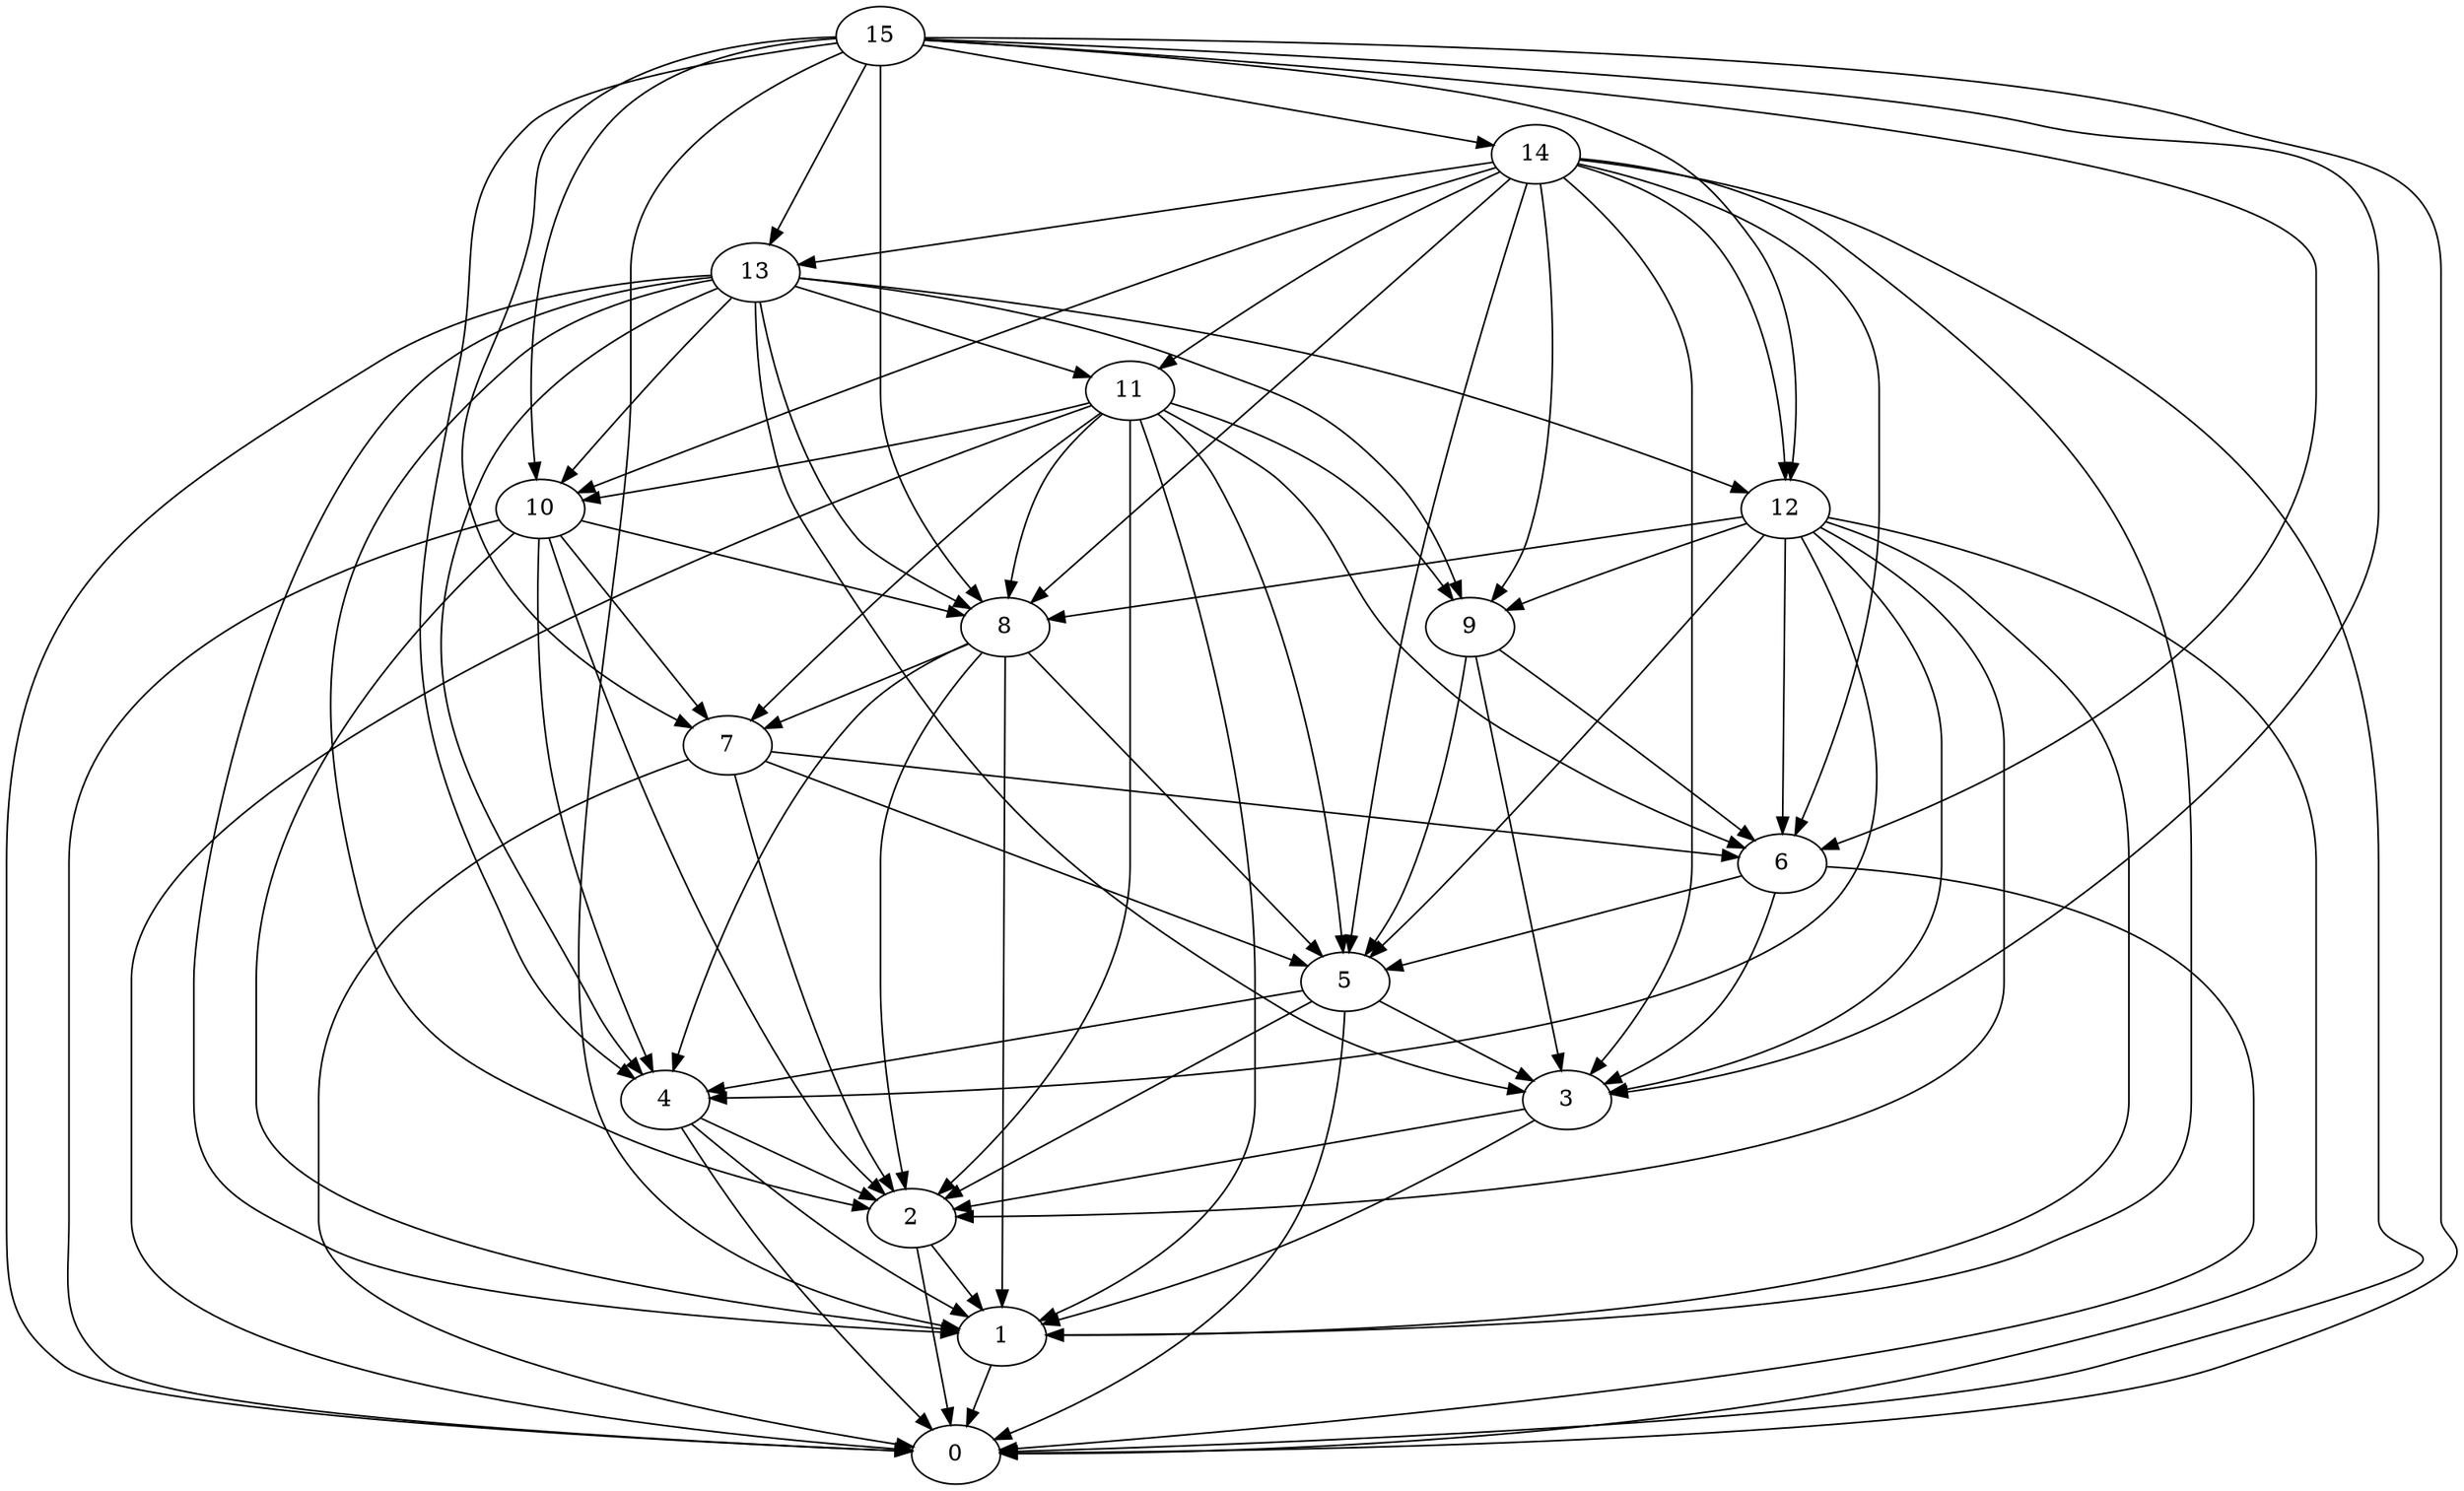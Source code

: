 digraph "Random_Nodes_16_Density_5.19_CCR_10.04_WeightType_Random" {
	graph ["Duplicate states"=0,
		GraphType=Random,
		"Max states in OPEN"=0,
		Modes="120000ms; topo-ordered tasks, ; Pruning: task equivalence, fixed order ready list, ; F-value: ; Optimisation: best schedule length (\
SL) optimisation on equal, ",
		NumberOfTasks=16,
		"Pruned using list schedule length"=270,
		"States removed from OPEN"=0,
		TargetSystem="Homogeneous-2",
		"Time to schedule (ms)"=143,
		"Total idle time"=27,
		"Total schedule length"=86,
		"Total sequential time"=90,
		"Total states created"=768
	];
	15	["Finish time"=3,
		Processor=0,
		"Start time"=0,
		Weight=3];
	14	["Finish time"=10,
		Processor=0,
		"Start time"=3,
		Weight=7];
	15 -> 14	[Weight=17];
	13	["Finish time"=14,
		Processor=0,
		"Start time"=10,
		Weight=4];
	15 -> 13	[Weight=14];
	10	["Finish time"=31,
		Processor=0,
		"Start time"=23,
		Weight=8];
	15 -> 10	[Weight=14];
	12	["Finish time"=34,
		Processor=1,
		"Start time"=26,
		Weight=8];
	15 -> 12	[Weight=9];
	8	["Finish time"=42,
		Processor=1,
		"Start time"=40,
		Weight=2];
	15 -> 8	[Weight=14];
	7	["Finish time"=50,
		Processor=1,
		"Start time"=42,
		Weight=8];
	15 -> 7	[Weight=17];
	6	["Finish time"=57,
		Processor=1,
		"Start time"=50,
		Weight=7];
	15 -> 6	[Weight=14];
	3	["Finish time"=71,
		Processor=1,
		"Start time"=64,
		Weight=7];
	15 -> 3	[Weight=9];
	4	["Finish time"=76,
		Processor=1,
		"Start time"=71,
		Weight=5];
	15 -> 4	[Weight=17];
	1	["Finish time"=82,
		Processor=1,
		"Start time"=78,
		Weight=4];
	15 -> 1	[Weight=3];
	0	["Finish time"=86,
		Processor=1,
		"Start time"=82,
		Weight=4];
	15 -> 0	[Weight=7];
	14 -> 13	[Weight=17];
	11	["Finish time"=23,
		Processor=0,
		"Start time"=14,
		Weight=9];
	14 -> 11	[Weight=12];
	14 -> 10	[Weight=7];
	14 -> 12	[Weight=12];
	14 -> 8	[Weight=7];
	9	["Finish time"=40,
		Processor=1,
		"Start time"=35,
		Weight=5];
	14 -> 9	[Weight=7];
	14 -> 6	[Weight=9];
	5	["Finish time"=64,
		Processor=1,
		"Start time"=57,
		Weight=7];
	14 -> 5	[Weight=5];
	14 -> 3	[Weight=7];
	14 -> 1	[Weight=14];
	14 -> 0	[Weight=14];
	13 -> 11	[Weight=7];
	13 -> 10	[Weight=17];
	13 -> 12	[Weight=12];
	13 -> 8	[Weight=10];
	13 -> 9	[Weight=9];
	13 -> 3	[Weight=3];
	13 -> 4	[Weight=17];
	2	["Finish time"=78,
		Processor=1,
		"Start time"=76,
		Weight=2];
	13 -> 2	[Weight=17];
	13 -> 1	[Weight=7];
	13 -> 0	[Weight=7];
	11 -> 10	[Weight=10];
	11 -> 8	[Weight=17];
	11 -> 9	[Weight=12];
	11 -> 7	[Weight=17];
	11 -> 6	[Weight=9];
	11 -> 5	[Weight=14];
	11 -> 2	[Weight=9];
	11 -> 1	[Weight=17];
	11 -> 0	[Weight=7];
	10 -> 8	[Weight=7];
	10 -> 7	[Weight=10];
	10 -> 4	[Weight=17];
	10 -> 2	[Weight=5];
	10 -> 1	[Weight=3];
	10 -> 0	[Weight=7];
	12 -> 8	[Weight=5];
	12 -> 9	[Weight=10];
	12 -> 6	[Weight=14];
	12 -> 5	[Weight=15];
	12 -> 3	[Weight=10];
	12 -> 4	[Weight=14];
	12 -> 2	[Weight=10];
	12 -> 1	[Weight=14];
	12 -> 0	[Weight=14];
	8 -> 7	[Weight=9];
	8 -> 5	[Weight=12];
	8 -> 4	[Weight=15];
	8 -> 2	[Weight=17];
	8 -> 1	[Weight=17];
	9 -> 6	[Weight=15];
	9 -> 5	[Weight=5];
	9 -> 3	[Weight=17];
	7 -> 6	[Weight=9];
	7 -> 5	[Weight=3];
	7 -> 2	[Weight=5];
	7 -> 0	[Weight=5];
	6 -> 5	[Weight=15];
	6 -> 3	[Weight=7];
	6 -> 0	[Weight=9];
	5 -> 3	[Weight=9];
	5 -> 4	[Weight=12];
	5 -> 2	[Weight=15];
	5 -> 0	[Weight=12];
	3 -> 2	[Weight=5];
	3 -> 1	[Weight=10];
	4 -> 2	[Weight=3];
	4 -> 1	[Weight=14];
	4 -> 0	[Weight=7];
	2 -> 1	[Weight=9];
	2 -> 0	[Weight=17];
	1 -> 0	[Weight=12];
}
